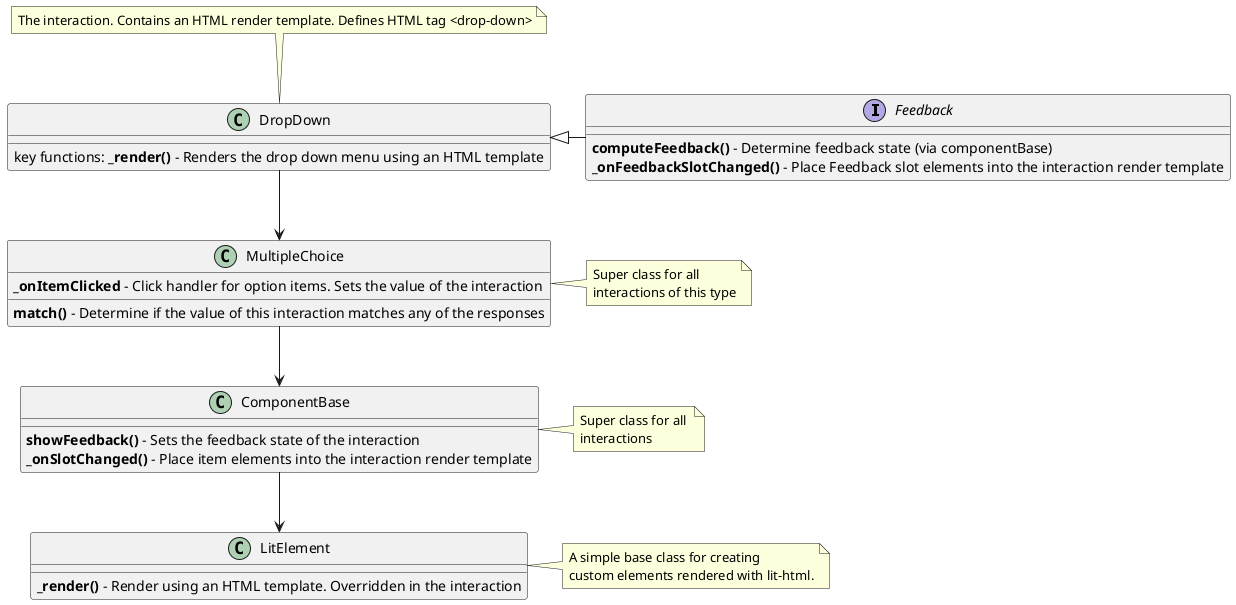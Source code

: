@startuml drop-down

interface Feedback

Feedback : <b>computeFeedback()</b> - Determine feedback state (via componentBase)
Feedback : <b>_onFeedbackSlotChanged()</b> - Place Feedback slot elements into the interaction render template

DropDown <|- Feedback

note top  of DropDown : The interaction. Contains an HTML render template. Defines HTML tag <drop-down>  

DropDown : key functions: <b>_render()</b> - Renders the drop down menu using an HTML template

DropDown --> MultipleChoice
note right : Super class for all \ninteractions of this type 

MultipleChoice : <b>_onItemClicked</b> - Click handler for option items. Sets the value of the interaction
MultipleChoice : <b>match()</b> - Determine if the value of this interaction matches any of the responses

MultipleChoice --> ComponentBase
note right : Super class for all \ninteractions

ComponentBase : <b>showFeedback()</b> - Sets the feedback state of the interaction
ComponentBase : <b>_onSlotChanged()</b> - Place item elements into the interaction render template

ComponentBase --> LitElement
note right : A simple base class for creating\ncustom elements rendered with lit-html.

LitElement : <b>_render()</b> - Render using an HTML template. Overridden in the interaction

@enduml